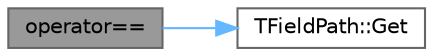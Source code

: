 digraph "operator=="
{
 // INTERACTIVE_SVG=YES
 // LATEX_PDF_SIZE
  bgcolor="transparent";
  edge [fontname=Helvetica,fontsize=10,labelfontname=Helvetica,labelfontsize=10];
  node [fontname=Helvetica,fontsize=10,shape=box,height=0.2,width=0.4];
  rankdir="LR";
  Node1 [id="Node000001",label="operator==",height=0.2,width=0.4,color="gray40", fillcolor="grey60", style="filled", fontcolor="black",tooltip="Test weak pointer for null."];
  Node1 -> Node2 [id="edge1_Node000001_Node000002",color="steelblue1",style="solid",tooltip=" "];
  Node2 [id="Node000002",label="TFieldPath::Get",height=0.2,width=0.4,color="grey40", fillcolor="white", style="filled",URL="$d9/d14/structTFieldPath.html#a391f29f0f29aab4d157bb796c5c386da",tooltip="Gets the field represented by this TFieldPath."];
}
